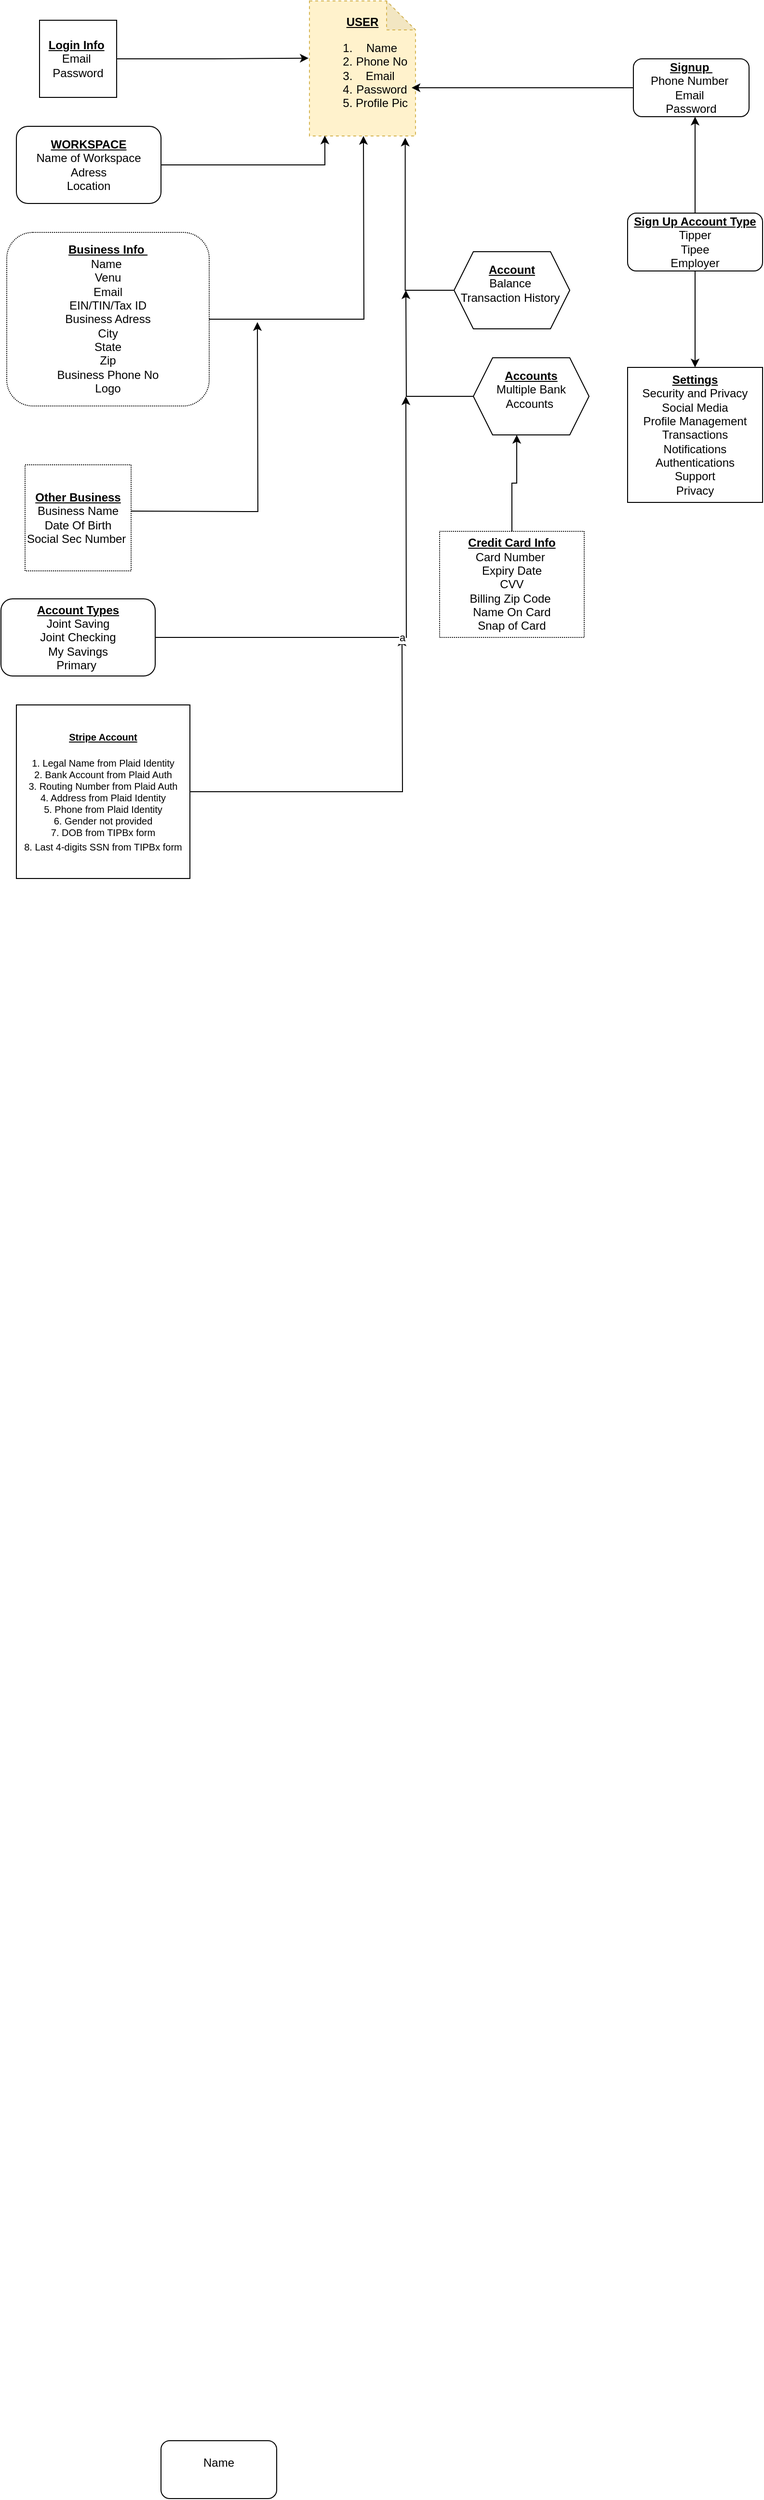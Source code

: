 <mxfile version="24.5.2" type="github">
  <diagram id="C5RBs43oDa-KdzZeNtuy" name="Page-1">
    <mxGraphModel dx="893" dy="1742" grid="1" gridSize="10" guides="1" tooltips="1" connect="1" arrows="1" fold="1" page="1" pageScale="1" pageWidth="827" pageHeight="1169" background="none" math="0" shadow="0">
      <root>
        <mxCell id="WIyWlLk6GJQsqaUBKTNV-0" />
        <mxCell id="WIyWlLk6GJQsqaUBKTNV-1" parent="WIyWlLk6GJQsqaUBKTNV-0" />
        <mxCell id="lxwUFzQmobe0N9iCrBZv-1" value="Name&lt;div&gt;&lt;br&gt;&lt;/div&gt;" style="rounded=1;whiteSpace=wrap;html=1;" vertex="1" parent="WIyWlLk6GJQsqaUBKTNV-1">
          <mxGeometry x="170" y="1410" width="120" height="60" as="geometry" />
        </mxCell>
        <mxCell id="lxwUFzQmobe0N9iCrBZv-4" value="&lt;b&gt;&lt;u&gt;USER&lt;/u&gt;&lt;/b&gt;&lt;div&gt;&lt;ol&gt;&lt;li&gt;Name&lt;/li&gt;&lt;li&gt;Phone No&lt;/li&gt;&lt;li&gt;Email&amp;nbsp;&lt;/li&gt;&lt;li&gt;Password&lt;/li&gt;&lt;li&gt;Profile Pic&lt;/li&gt;&lt;/ol&gt;&lt;/div&gt;" style="shape=note;whiteSpace=wrap;html=1;backgroundOutline=1;darkOpacity=0.05;fillColor=#fff2cc;strokeColor=#d6b656;dashed=1;" vertex="1" parent="WIyWlLk6GJQsqaUBKTNV-1">
          <mxGeometry x="324" y="-1120" width="110" height="140" as="geometry" />
        </mxCell>
        <mxCell id="lxwUFzQmobe0N9iCrBZv-64" style="edgeStyle=orthogonalEdgeStyle;rounded=0;orthogonalLoop=1;jettySize=auto;html=1;" edge="1" parent="WIyWlLk6GJQsqaUBKTNV-1">
          <mxGeometry relative="1" as="geometry">
            <mxPoint x="270" y="-787" as="targetPoint" />
            <mxPoint x="139" y="-591" as="sourcePoint" />
          </mxGeometry>
        </mxCell>
        <mxCell id="lxwUFzQmobe0N9iCrBZv-5" value="&lt;b&gt;&lt;u&gt;Other Business&lt;/u&gt;&lt;/b&gt;&lt;div&gt;&lt;span style=&quot;background-color: initial;&quot;&gt;Business Name&lt;/span&gt;&lt;br&gt;&lt;/div&gt;&lt;div&gt;&lt;span style=&quot;background-color: initial;&quot;&gt;Date Of Birth&lt;/span&gt;&lt;/div&gt;&lt;div&gt;&lt;span style=&quot;background-color: initial;&quot;&gt;Social Sec Number&amp;nbsp;&lt;/span&gt;&lt;/div&gt;" style="whiteSpace=wrap;html=1;aspect=fixed;dashed=1;dashPattern=1 1;" vertex="1" parent="WIyWlLk6GJQsqaUBKTNV-1">
          <mxGeometry x="29" y="-639" width="110" height="110" as="geometry" />
        </mxCell>
        <mxCell id="lxwUFzQmobe0N9iCrBZv-68" style="edgeStyle=orthogonalEdgeStyle;rounded=0;orthogonalLoop=1;jettySize=auto;html=1;entryX=0.375;entryY=1;entryDx=0;entryDy=0;" edge="1" parent="WIyWlLk6GJQsqaUBKTNV-1" source="lxwUFzQmobe0N9iCrBZv-9" target="lxwUFzQmobe0N9iCrBZv-34">
          <mxGeometry relative="1" as="geometry" />
        </mxCell>
        <mxCell id="lxwUFzQmobe0N9iCrBZv-9" value="&lt;b&gt;&lt;u&gt;Credit Card Info&lt;/u&gt;&lt;/b&gt;&lt;div&gt;Card Number&amp;nbsp;&lt;/div&gt;&lt;div&gt;Expiry Date&lt;/div&gt;&lt;div&gt;CVV&lt;/div&gt;&lt;div&gt;Billing Zip Code&amp;nbsp;&lt;/div&gt;&lt;div&gt;Name On Card&lt;/div&gt;&lt;div&gt;Snap of Card&lt;/div&gt;" style="rounded=0;whiteSpace=wrap;html=1;dashed=1;dashPattern=1 1;" vertex="1" parent="WIyWlLk6GJQsqaUBKTNV-1">
          <mxGeometry x="459" y="-570" width="150" height="110" as="geometry" />
        </mxCell>
        <mxCell id="lxwUFzQmobe0N9iCrBZv-13" value="" style="edgeStyle=orthogonalEdgeStyle;rounded=0;orthogonalLoop=1;jettySize=auto;html=1;exitX=1;exitY=0.5;exitDx=0;exitDy=0;" edge="1" parent="WIyWlLk6GJQsqaUBKTNV-1" source="lxwUFzQmobe0N9iCrBZv-12">
          <mxGeometry relative="1" as="geometry">
            <mxPoint x="380" y="-750" as="sourcePoint" />
            <mxPoint x="380" y="-980" as="targetPoint" />
          </mxGeometry>
        </mxCell>
        <mxCell id="lxwUFzQmobe0N9iCrBZv-12" value="&lt;b&gt;&lt;u&gt;Business Info&amp;nbsp;&lt;/u&gt;&lt;/b&gt;&lt;div&gt;Name&amp;nbsp;&lt;/div&gt;&lt;div&gt;Venu&lt;/div&gt;&lt;div&gt;Email&lt;/div&gt;&lt;div&gt;EIN/TIN/Tax ID&lt;/div&gt;&lt;div&gt;Business Adress&lt;/div&gt;&lt;div&gt;City&lt;/div&gt;&lt;div&gt;State&lt;/div&gt;&lt;div&gt;Zip&lt;/div&gt;&lt;div&gt;Business Phone No&lt;/div&gt;&lt;div&gt;Logo&lt;/div&gt;" style="rounded=1;whiteSpace=wrap;html=1;dashed=1;dashPattern=1 1;" vertex="1" parent="WIyWlLk6GJQsqaUBKTNV-1">
          <mxGeometry x="10" y="-880" width="210" height="180" as="geometry" />
        </mxCell>
        <mxCell id="lxwUFzQmobe0N9iCrBZv-15" value="&lt;div&gt;&lt;u&gt;&lt;b&gt;&lt;br&gt;&lt;/b&gt;&lt;/u&gt;&lt;/div&gt;&lt;u&gt;&lt;b&gt;Account&lt;/b&gt;&lt;/u&gt;&lt;div&gt;Balance&amp;nbsp;&lt;/div&gt;&lt;div&gt;Transaction History&amp;nbsp;&lt;/div&gt;&lt;div&gt;&amp;nbsp;&lt;/div&gt;&lt;div&gt;&lt;br&gt;&lt;/div&gt;" style="shape=hexagon;perimeter=hexagonPerimeter2;whiteSpace=wrap;html=1;fixedSize=1;align=center;verticalAlign=middle;" vertex="1" parent="WIyWlLk6GJQsqaUBKTNV-1">
          <mxGeometry x="474" y="-860" width="120" height="80" as="geometry" />
        </mxCell>
        <mxCell id="lxwUFzQmobe0N9iCrBZv-18" value="&lt;b&gt;&lt;u&gt;WORKSPACE&lt;/u&gt;&lt;/b&gt;&lt;div&gt;Name of Workspace&lt;/div&gt;&lt;div&gt;Adress&lt;/div&gt;&lt;div&gt;Location&lt;/div&gt;" style="rounded=1;whiteSpace=wrap;html=1;" vertex="1" parent="WIyWlLk6GJQsqaUBKTNV-1">
          <mxGeometry x="20" y="-990" width="150" height="80" as="geometry" />
        </mxCell>
        <mxCell id="lxwUFzQmobe0N9iCrBZv-19" value="" style="endArrow=classic;html=1;rounded=0;" edge="1" parent="WIyWlLk6GJQsqaUBKTNV-1">
          <mxGeometry width="50" height="50" relative="1" as="geometry">
            <mxPoint x="324" y="-690" as="sourcePoint" />
            <mxPoint x="324" y="-690" as="targetPoint" />
          </mxGeometry>
        </mxCell>
        <mxCell id="lxwUFzQmobe0N9iCrBZv-33" style="edgeStyle=orthogonalEdgeStyle;rounded=0;orthogonalLoop=1;jettySize=auto;html=1;entryX=0.903;entryY=1.013;entryDx=0;entryDy=0;entryPerimeter=0;" edge="1" parent="WIyWlLk6GJQsqaUBKTNV-1" source="lxwUFzQmobe0N9iCrBZv-15" target="lxwUFzQmobe0N9iCrBZv-4">
          <mxGeometry relative="1" as="geometry" />
        </mxCell>
        <mxCell id="lxwUFzQmobe0N9iCrBZv-35" style="edgeStyle=orthogonalEdgeStyle;rounded=0;orthogonalLoop=1;jettySize=auto;html=1;" edge="1" parent="WIyWlLk6GJQsqaUBKTNV-1" source="lxwUFzQmobe0N9iCrBZv-34">
          <mxGeometry relative="1" as="geometry">
            <mxPoint x="424" y="-820" as="targetPoint" />
          </mxGeometry>
        </mxCell>
        <mxCell id="lxwUFzQmobe0N9iCrBZv-34" value="&lt;div&gt;&lt;u&gt;&lt;b&gt;&lt;br&gt;&lt;/b&gt;&lt;/u&gt;&lt;/div&gt;&lt;u&gt;&lt;b&gt;Accounts&lt;/b&gt;&lt;/u&gt;&lt;div&gt;&lt;span style=&quot;background-color: initial;&quot;&gt;Multiple Bank Accounts&amp;nbsp;&lt;/span&gt;&lt;div&gt;&amp;nbsp;&lt;/div&gt;&lt;div&gt;&lt;br&gt;&lt;/div&gt;&lt;/div&gt;" style="shape=hexagon;perimeter=hexagonPerimeter2;whiteSpace=wrap;html=1;fixedSize=1;align=center;verticalAlign=middle;" vertex="1" parent="WIyWlLk6GJQsqaUBKTNV-1">
          <mxGeometry x="494" y="-750" width="120" height="80" as="geometry" />
        </mxCell>
        <mxCell id="lxwUFzQmobe0N9iCrBZv-65" style="edgeStyle=orthogonalEdgeStyle;rounded=0;orthogonalLoop=1;jettySize=auto;html=1;" edge="1" parent="WIyWlLk6GJQsqaUBKTNV-1" source="lxwUFzQmobe0N9iCrBZv-39">
          <mxGeometry relative="1" as="geometry">
            <mxPoint x="420" y="-460" as="targetPoint" />
          </mxGeometry>
        </mxCell>
        <mxCell id="lxwUFzQmobe0N9iCrBZv-39" value="&lt;b style=&quot;font-size: 10px;&quot;&gt;&lt;u style=&quot;&quot;&gt;&lt;font style=&quot;font-size: 10px;&quot;&gt;Stripe Account&lt;/font&gt;&lt;/u&gt;&lt;/b&gt;&lt;div&gt;&lt;span style=&quot;font-size: 10px;&quot;&gt;&lt;b&gt;&lt;u&gt;&lt;br&gt;&lt;/u&gt;&lt;/b&gt;&lt;/span&gt;&lt;div style=&quot;font-size: 10px;&quot;&gt;&lt;span style=&quot;white-space-collapse: preserve;&quot;&gt;&lt;font style=&quot;font-size: 10px;&quot;&gt;1. Legal Name from Plaid Identity&lt;br&gt;2. Bank Account from Plaid Auth&lt;br&gt;3. Routing Number from Plaid Auth&lt;br&gt;4. Address from Plaid Identity&lt;br&gt;5. Phone from Plaid Identity&lt;br&gt;6. Gender not provided&lt;br&gt;7. DOB from TIPBx form&lt;br&gt;8. Last 4-digits SSN from TIPBx form&lt;/font&gt;&lt;span style=&quot;font-size: 13px;&quot;&gt;&lt;br&gt;&lt;/span&gt;&lt;/span&gt;&lt;/div&gt;&lt;/div&gt;" style="whiteSpace=wrap;html=1;aspect=fixed;" vertex="1" parent="WIyWlLk6GJQsqaUBKTNV-1">
          <mxGeometry x="20" y="-390" width="180" height="180" as="geometry" />
        </mxCell>
        <mxCell id="lxwUFzQmobe0N9iCrBZv-43" value="a" style="edgeStyle=orthogonalEdgeStyle;rounded=0;orthogonalLoop=1;jettySize=auto;html=1;" edge="1" parent="WIyWlLk6GJQsqaUBKTNV-1" source="lxwUFzQmobe0N9iCrBZv-42">
          <mxGeometry relative="1" as="geometry">
            <mxPoint x="424" y="-710" as="targetPoint" />
          </mxGeometry>
        </mxCell>
        <mxCell id="lxwUFzQmobe0N9iCrBZv-42" value="&lt;b&gt;&lt;u&gt;Account Types&lt;/u&gt;&lt;/b&gt;&lt;div&gt;Joint Saving&lt;/div&gt;&lt;div&gt;Joint Checking&lt;/div&gt;&lt;div&gt;My Savings&lt;/div&gt;&lt;div&gt;Primary&amp;nbsp;&lt;/div&gt;" style="rounded=1;whiteSpace=wrap;html=1;" vertex="1" parent="WIyWlLk6GJQsqaUBKTNV-1">
          <mxGeometry x="4" y="-500" width="160" height="80" as="geometry" />
        </mxCell>
        <mxCell id="lxwUFzQmobe0N9iCrBZv-60" value="" style="edgeStyle=orthogonalEdgeStyle;rounded=0;orthogonalLoop=1;jettySize=auto;html=1;" edge="1" parent="WIyWlLk6GJQsqaUBKTNV-1" source="lxwUFzQmobe0N9iCrBZv-44" target="lxwUFzQmobe0N9iCrBZv-56">
          <mxGeometry relative="1" as="geometry">
            <Array as="points">
              <mxPoint x="724" y="-970" />
              <mxPoint x="724" y="-970" />
            </Array>
          </mxGeometry>
        </mxCell>
        <mxCell id="lxwUFzQmobe0N9iCrBZv-44" value="&lt;b&gt;&lt;u&gt;Sign Up Account Type&lt;/u&gt;&lt;/b&gt;&lt;div&gt;&lt;span&gt;&lt;/span&gt;&lt;span style=&quot;white-space-collapse: preserve;&quot;&gt;Tipper&lt;/span&gt;&lt;br&gt;&lt;/div&gt;&lt;div&gt;&lt;span&gt;&lt;/span&gt;&lt;span style=&quot;white-space-collapse: preserve;&quot;&gt;Tipee&lt;/span&gt;&lt;span style=&quot;white-space-collapse: preserve;&quot;&gt;&lt;br&gt;&lt;/span&gt;&lt;/div&gt;&lt;div&gt;&lt;span&gt;&lt;/span&gt;&lt;span style=&quot;white-space-collapse: preserve;&quot;&gt;Employer&lt;/span&gt;&lt;span style=&quot;white-space-collapse: preserve;&quot;&gt;&lt;br&gt;&lt;/span&gt;&lt;/div&gt;" style="rounded=1;whiteSpace=wrap;html=1;" vertex="1" parent="WIyWlLk6GJQsqaUBKTNV-1">
          <mxGeometry x="654" y="-900" width="140" height="60" as="geometry" />
        </mxCell>
        <mxCell id="lxwUFzQmobe0N9iCrBZv-46" value="&lt;b&gt;&lt;u&gt;Login Info&lt;/u&gt;&lt;/b&gt;&amp;nbsp;&lt;div&gt;Email&amp;nbsp;&lt;/div&gt;&lt;div&gt;Password&lt;/div&gt;" style="whiteSpace=wrap;html=1;aspect=fixed;" vertex="1" parent="WIyWlLk6GJQsqaUBKTNV-1">
          <mxGeometry x="44" y="-1100" width="80" height="80" as="geometry" />
        </mxCell>
        <mxCell id="lxwUFzQmobe0N9iCrBZv-56" value="&lt;b&gt;&lt;u&gt;Signup&amp;nbsp;&lt;/u&gt;&lt;/b&gt;&lt;div&gt;Phone Number&amp;nbsp;&lt;/div&gt;&lt;div&gt;Email&amp;nbsp;&lt;/div&gt;&lt;div&gt;Password&lt;/div&gt;" style="rounded=1;whiteSpace=wrap;html=1;" vertex="1" parent="WIyWlLk6GJQsqaUBKTNV-1">
          <mxGeometry x="660" y="-1060" width="120" height="60" as="geometry" />
        </mxCell>
        <mxCell id="lxwUFzQmobe0N9iCrBZv-58" style="edgeStyle=orthogonalEdgeStyle;rounded=0;orthogonalLoop=1;jettySize=auto;html=1;" edge="1" parent="WIyWlLk6GJQsqaUBKTNV-1" source="lxwUFzQmobe0N9iCrBZv-56">
          <mxGeometry relative="1" as="geometry">
            <mxPoint x="430" y="-1030" as="targetPoint" />
          </mxGeometry>
        </mxCell>
        <mxCell id="lxwUFzQmobe0N9iCrBZv-61" style="edgeStyle=orthogonalEdgeStyle;rounded=0;orthogonalLoop=1;jettySize=auto;html=1;entryX=-0.008;entryY=0.424;entryDx=0;entryDy=0;entryPerimeter=0;" edge="1" parent="WIyWlLk6GJQsqaUBKTNV-1" source="lxwUFzQmobe0N9iCrBZv-46" target="lxwUFzQmobe0N9iCrBZv-4">
          <mxGeometry relative="1" as="geometry" />
        </mxCell>
        <mxCell id="lxwUFzQmobe0N9iCrBZv-62" style="edgeStyle=orthogonalEdgeStyle;rounded=0;orthogonalLoop=1;jettySize=auto;html=1;entryX=0.145;entryY=0.997;entryDx=0;entryDy=0;entryPerimeter=0;" edge="1" parent="WIyWlLk6GJQsqaUBKTNV-1" source="lxwUFzQmobe0N9iCrBZv-18" target="lxwUFzQmobe0N9iCrBZv-4">
          <mxGeometry relative="1" as="geometry" />
        </mxCell>
        <mxCell id="lxwUFzQmobe0N9iCrBZv-73" value="" style="edgeStyle=orthogonalEdgeStyle;rounded=0;orthogonalLoop=1;jettySize=auto;html=1;" edge="1" parent="WIyWlLk6GJQsqaUBKTNV-1" source="lxwUFzQmobe0N9iCrBZv-44" target="lxwUFzQmobe0N9iCrBZv-72">
          <mxGeometry relative="1" as="geometry">
            <mxPoint x="724" y="-650" as="targetPoint" />
            <mxPoint x="724" y="-840" as="sourcePoint" />
          </mxGeometry>
        </mxCell>
        <mxCell id="lxwUFzQmobe0N9iCrBZv-72" value="&lt;b&gt;&lt;u&gt;Settings&lt;/u&gt;&lt;/b&gt;&lt;div&gt;Security and Privacy&lt;/div&gt;&lt;div&gt;Social Media&lt;/div&gt;&lt;div&gt;Profile Management&lt;/div&gt;&lt;div&gt;Transactions&lt;/div&gt;&lt;div&gt;Notifications&lt;/div&gt;&lt;div&gt;Authentications&lt;/div&gt;&lt;div&gt;Support&lt;/div&gt;&lt;div&gt;Privacy&lt;/div&gt;" style="whiteSpace=wrap;html=1;aspect=fixed;" vertex="1" parent="WIyWlLk6GJQsqaUBKTNV-1">
          <mxGeometry x="654" y="-740" width="140" height="140" as="geometry" />
        </mxCell>
      </root>
    </mxGraphModel>
  </diagram>
</mxfile>
